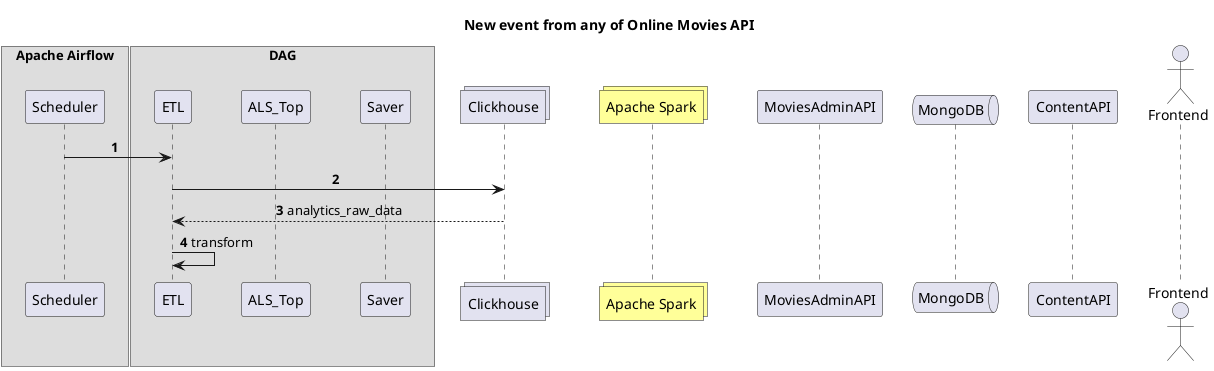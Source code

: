 @startuml
autonumber
skinparam sequence {
	ParticipantPadding 20
	MessageAlign center
	skinparam BoxPadding 20
}

title New event from any of Online Movies API

box Apache Airflow
participant Scheduler as sch order 10
box DAG
participant ETL as etl order 20
participant ALS_Top as als order 30
participant Saver as sv order 35
end box
end box
collections Clickhouse as cl order 40
collections "Apache Spark" as spark order 41 #FFFF99
participant MoviesAdminAPI as a_api order 42
queue MongoDB as mng order 50
participant ContentAPI as c_api order 60
actor Frontend as frn order 70

sch -> etl
etl -> cl
return analytics_raw_data

etl -> etl: transform

'api_p -> api_n: event
'note left
'name_of_event_source
'name_type_event
'context
'created
'end note
'api_n -> q: NewEvent
'q -> b: NewEvent

'group #ebfafa Build email
'loop #c2f0f0 for message in queue
'q -> b: message
'b -> api_a: get user data
'note left
'user_id,
'name_event: str,
'end note
'return user
'note left
'None if not permissions for this event or inappropriate timezone
'user_email, user_name
'end note
'alt #c2f0f0 user not None
'b -> db: get type_event data (message.name_event)
'return type_event data
'note left
'subject, template
'end note
'b -> b: render email_text
'b -> q: email_message_for_send
'note right
'message.likes_request_date,
'message.review_id,
'email_text
'end note
'end alt
'end loop
'end group
'
'loop #fff2e6 Send email
'q -> s: message
's -> em: message
'em -> s: OK
'note right
'message.review_id,
'likes_request_date
'end note
'end loop

@enduml
